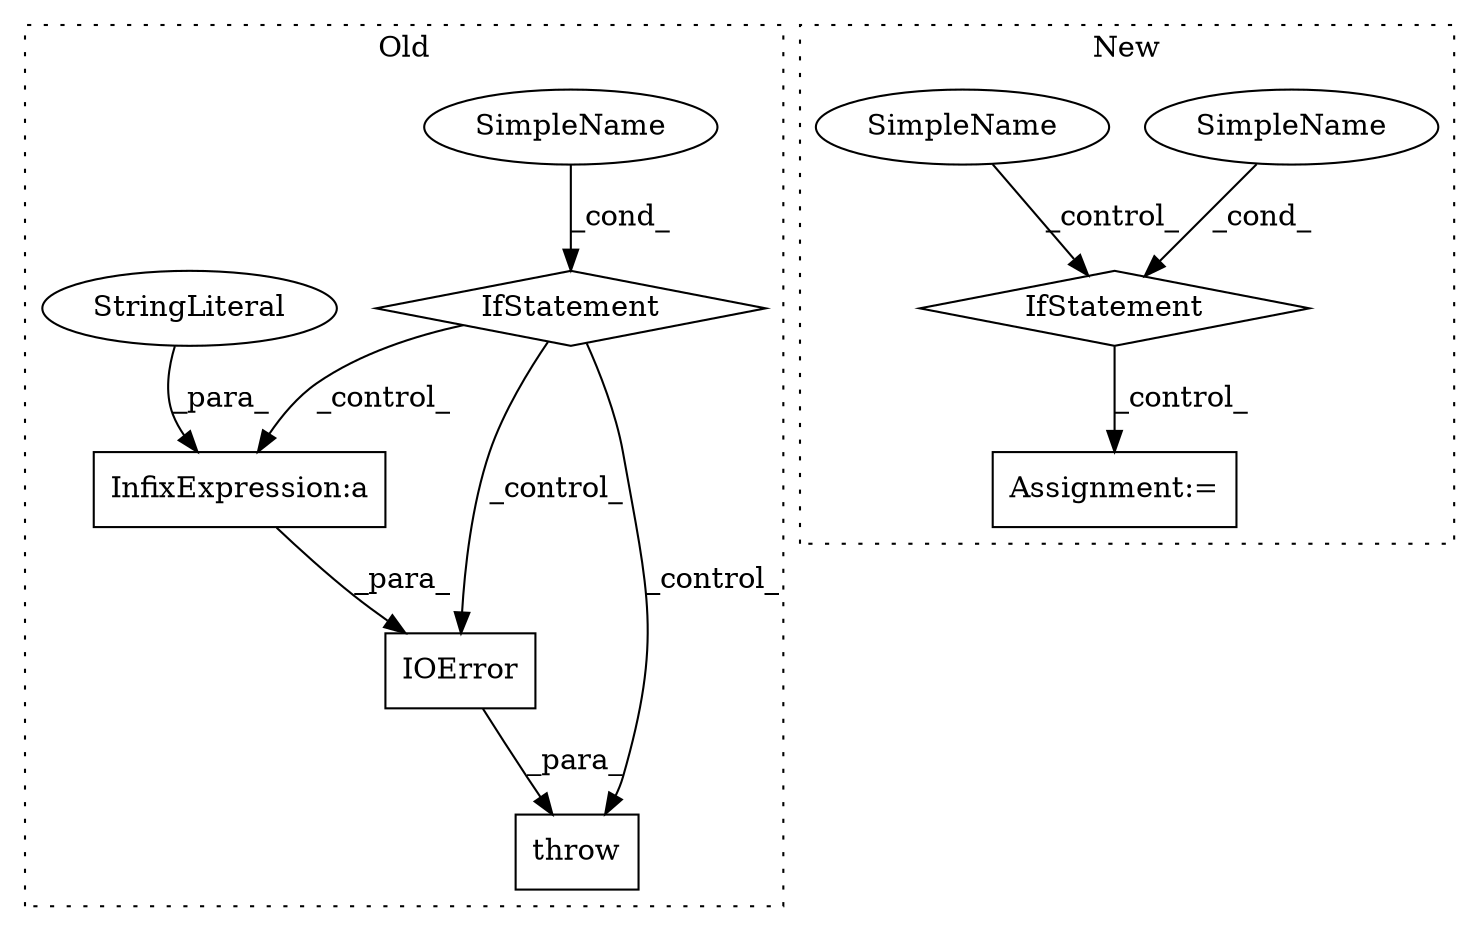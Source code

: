digraph G {
subgraph cluster0 {
1 [label="IOError" a="32" s="2485,2539" l="8,1" shape="box"];
3 [label="throw" a="53" s="2479" l="6" shape="box"];
4 [label="IfStatement" a="25" s="2437,2467" l="4,2" shape="diamond"];
5 [label="SimpleName" a="42" s="" l="" shape="ellipse"];
9 [label="InfixExpression:a" a="27" s="2527" l="3" shape="box"];
10 [label="StringLiteral" a="45" s="2493" l="34" shape="ellipse"];
label = "Old";
style="dotted";
}
subgraph cluster1 {
2 [label="IfStatement" a="25" s="2804,2834" l="4,2" shape="diamond"];
6 [label="Assignment:=" a="7" s="3007" l="1" shape="box"];
7 [label="SimpleName" a="42" s="" l="" shape="ellipse"];
8 [label="SimpleName" a="42" s="" l="" shape="ellipse"];
label = "New";
style="dotted";
}
1 -> 3 [label="_para_"];
2 -> 6 [label="_control_"];
4 -> 3 [label="_control_"];
4 -> 9 [label="_control_"];
4 -> 1 [label="_control_"];
5 -> 4 [label="_cond_"];
7 -> 2 [label="_cond_"];
8 -> 2 [label="_control_"];
9 -> 1 [label="_para_"];
10 -> 9 [label="_para_"];
}
